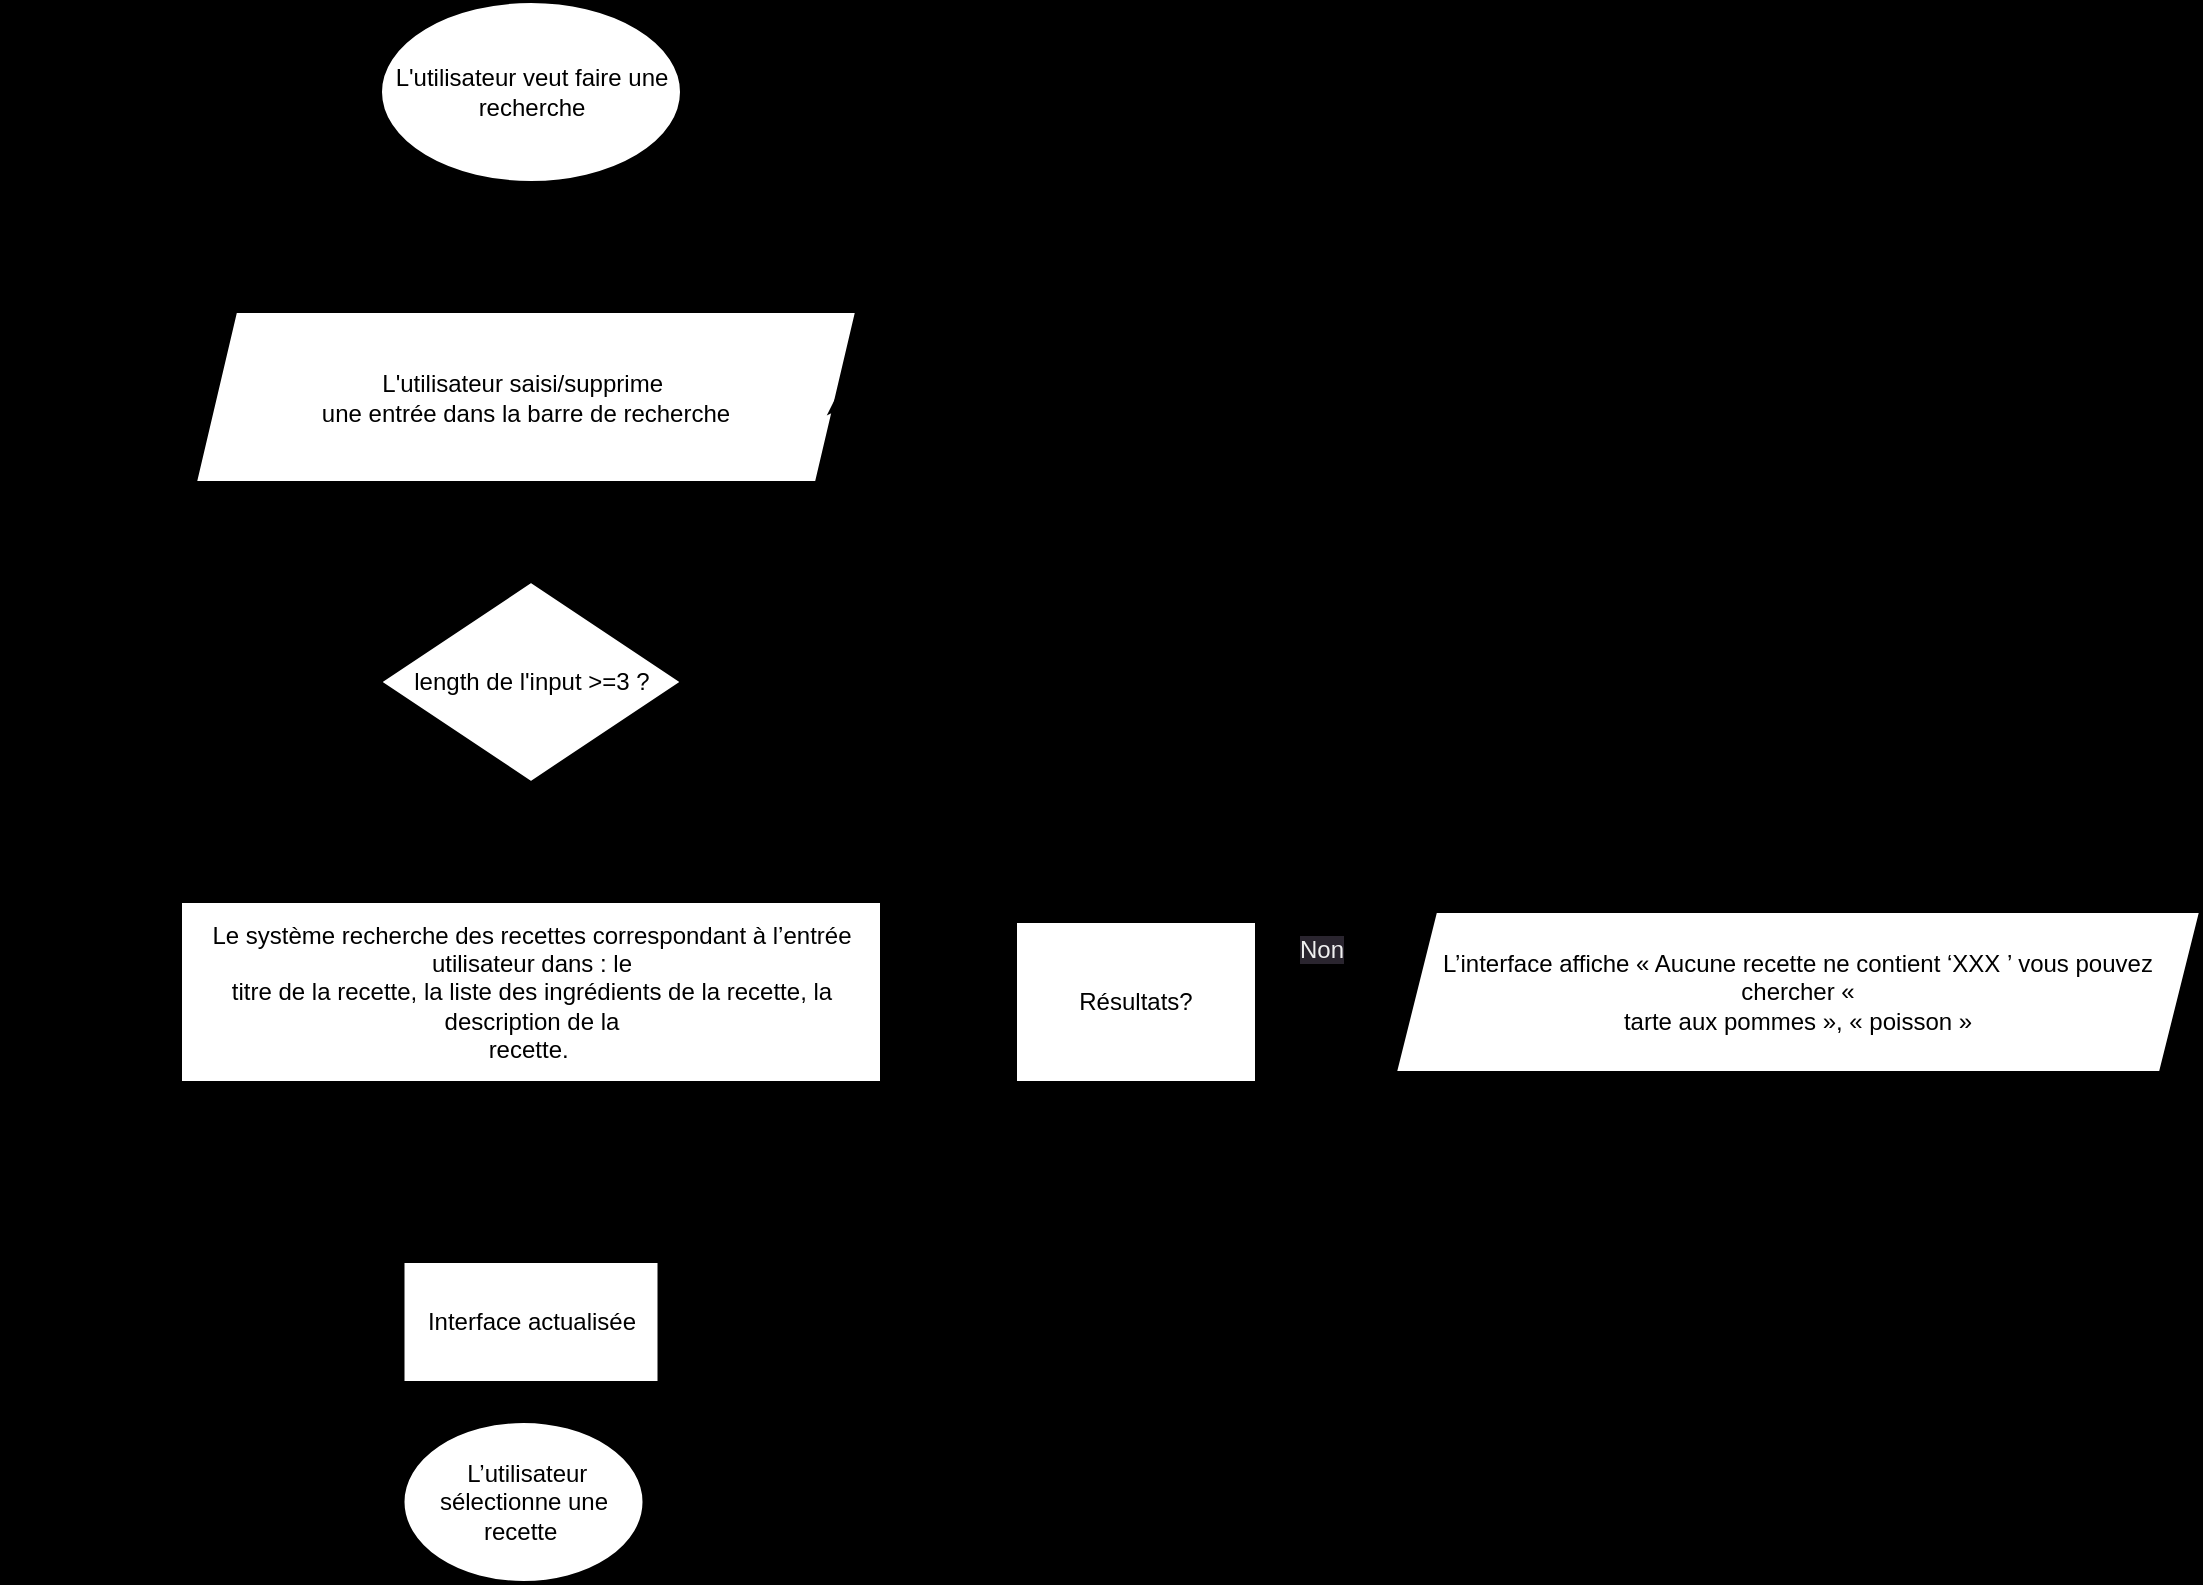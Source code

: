 <mxfile>
    <diagram id="Vuae4-gKB3dJjlCuo_AA" name="Page-1">
        <mxGraphModel dx="898" dy="490" grid="1" gridSize="10" guides="1" tooltips="1" connect="1" arrows="1" fold="1" page="1" pageScale="1" pageWidth="850" pageHeight="1100" background="#000000" math="0" shadow="0">
            <root>
                <mxCell id="0"/>
                <mxCell id="1" parent="0"/>
                <mxCell id="81" style="edgeStyle=orthogonalEdgeStyle;html=1;exitX=0.5;exitY=1;exitDx=0;exitDy=0;entryX=0.5;entryY=0;entryDx=0;entryDy=0;" parent="1" source="40" target="41" edge="1">
                    <mxGeometry relative="1" as="geometry"/>
                </mxCell>
                <mxCell id="40" value="L'utilisateur veut faire une recherche" style="ellipse;whiteSpace=wrap;html=1;" parent="1" vertex="1">
                    <mxGeometry x="362.5" y="10" width="150" height="90" as="geometry"/>
                </mxCell>
                <mxCell id="80" style="edgeStyle=orthogonalEdgeStyle;html=1;exitX=0.5;exitY=1;exitDx=0;exitDy=0;entryX=0.5;entryY=0;entryDx=0;entryDy=0;" parent="1" source="41" target="43" edge="1">
                    <mxGeometry relative="1" as="geometry">
                        <Array as="points">
                            <mxPoint x="440" y="250"/>
                            <mxPoint x="440" y="275"/>
                            <mxPoint x="438" y="275"/>
                        </Array>
                    </mxGeometry>
                </mxCell>
                <mxCell id="41" value="L'utilisateur saisi/supprime&amp;nbsp;&lt;br&gt;une entrée dans la barre de recherche" style="shape=parallelogram;perimeter=parallelogramPerimeter;whiteSpace=wrap;html=1;fixedSize=1;" parent="1" vertex="1">
                    <mxGeometry x="270" y="165" width="330" height="85" as="geometry"/>
                </mxCell>
                <mxCell id="83" style="edgeStyle=orthogonalEdgeStyle;html=1;exitX=0.5;exitY=1;exitDx=0;exitDy=0;entryX=0.5;entryY=0;entryDx=0;entryDy=0;" parent="1" source="43" target="51" edge="1">
                    <mxGeometry relative="1" as="geometry"/>
                </mxCell>
                <mxCell id="112" style="edgeStyle=orthogonalEdgeStyle;html=1;entryX=1;entryY=0.5;entryDx=0;entryDy=0;" edge="1" parent="1" source="43" target="41">
                    <mxGeometry relative="1" as="geometry"/>
                </mxCell>
                <mxCell id="43" value="length de l'input &amp;gt;=3 ?" style="rhombus;whiteSpace=wrap;html=1;" parent="1" vertex="1">
                    <mxGeometry x="362.5" y="300" width="150" height="100" as="geometry"/>
                </mxCell>
                <mxCell id="44" value="Non" style="text;html=1;align=center;verticalAlign=middle;resizable=0;points=[];autosize=1;" parent="1" vertex="1">
                    <mxGeometry x="512.5" y="290" width="50" height="30" as="geometry"/>
                </mxCell>
                <mxCell id="77" style="edgeStyle=orthogonalEdgeStyle;html=1;exitX=0.5;exitY=0;exitDx=0;exitDy=0;entryX=1;entryY=0.5;entryDx=0;entryDy=0;" parent="1" source="48" target="41" edge="1">
                    <mxGeometry relative="1" as="geometry">
                        <mxPoint x="880.429" y="200" as="targetPoint"/>
                        <Array as="points">
                            <mxPoint x="1071" y="208"/>
                        </Array>
                    </mxGeometry>
                </mxCell>
                <mxCell id="48" value="L’interface affiche « Aucune recette ne contient ‘XXX ’ vous pouvez chercher «&lt;br/&gt;tarte aux pommes », « poisson »" style="shape=parallelogram;perimeter=parallelogramPerimeter;whiteSpace=wrap;html=1;fixedSize=1;" parent="1" vertex="1">
                    <mxGeometry x="870" y="465" width="402" height="80" as="geometry"/>
                </mxCell>
                <mxCell id="50" value="Oui" style="text;html=1;align=center;verticalAlign=middle;whiteSpace=wrap;rounded=0;" parent="1" vertex="1">
                    <mxGeometry x="437.5" y="400" width="60" height="30" as="geometry"/>
                </mxCell>
                <mxCell id="91" style="edgeStyle=none;html=1;exitX=1;exitY=0.5;exitDx=0;exitDy=0;entryX=0;entryY=0.5;entryDx=0;entryDy=0;" parent="1" source="51" target="48" edge="1">
                    <mxGeometry relative="1" as="geometry"/>
                </mxCell>
                <mxCell id="111" style="edgeStyle=none;html=1;" edge="1" parent="1" source="51" target="56">
                    <mxGeometry relative="1" as="geometry"/>
                </mxCell>
                <mxCell id="51" value="Le système recherche des recettes correspondant à l’entrée utilisateur dans : le&lt;br/&gt;titre de la recette, la liste des ingrédients de la recette, la description de la&lt;br/&gt;recette.&amp;nbsp;" style="rounded=0;whiteSpace=wrap;html=1;" parent="1" vertex="1">
                    <mxGeometry x="262.5" y="460" width="350" height="90" as="geometry"/>
                </mxCell>
                <mxCell id="59" style="edgeStyle=none;html=1;exitX=0.5;exitY=1;exitDx=0;exitDy=0;entryX=0.5;entryY=0;entryDx=0;entryDy=0;" parent="1" source="56" edge="1">
                    <mxGeometry relative="1" as="geometry">
                        <mxPoint x="437.5" y="730" as="targetPoint"/>
                    </mxGeometry>
                </mxCell>
                <mxCell id="101" style="edgeStyle=orthogonalEdgeStyle;html=1;exitX=0;exitY=0.5;exitDx=0;exitDy=0;entryX=0;entryY=0.5;entryDx=0;entryDy=0;" parent="1" source="56" target="41" edge="1">
                    <mxGeometry relative="1" as="geometry">
                        <Array as="points">
                            <mxPoint x="180" y="670"/>
                            <mxPoint x="180" y="208"/>
                        </Array>
                    </mxGeometry>
                </mxCell>
                <mxCell id="56" value="Interface actualisée" style="rounded=0;whiteSpace=wrap;html=1;" parent="1" vertex="1">
                    <mxGeometry x="373.75" y="640" width="127.5" height="60" as="geometry"/>
                </mxCell>
                <mxCell id="71" value="&amp;nbsp;L’utilisateur sélectionne une recette&amp;nbsp;" style="ellipse;whiteSpace=wrap;html=1;" parent="1" vertex="1">
                    <mxGeometry x="373.75" y="720" width="120" height="80" as="geometry"/>
                </mxCell>
                <mxCell id="76" value="Scénario nominal&lt;br/&gt;" style="text;html=1;align=center;verticalAlign=middle;whiteSpace=wrap;rounded=0;" parent="1" vertex="1">
                    <mxGeometry x="467.5" y="110" width="60" height="30" as="geometry"/>
                </mxCell>
                <mxCell id="100" style="edgeStyle=orthogonalEdgeStyle;html=1;entryX=1;entryY=0.5;entryDx=0;entryDy=0;" parent="1" source="99" target="56" edge="1">
                    <mxGeometry relative="1" as="geometry">
                        <Array as="points">
                            <mxPoint x="640" y="510"/>
                            <mxPoint x="640" y="670"/>
                        </Array>
                    </mxGeometry>
                </mxCell>
                <mxCell id="99" value="Résultats?" style="whiteSpace=wrap;html=1;" parent="1" vertex="1">
                    <mxGeometry x="680" y="470" width="120" height="80" as="geometry"/>
                </mxCell>
                <mxCell id="108" value="Oui" style="text;strokeColor=none;align=center;fillColor=none;html=1;verticalAlign=middle;whiteSpace=wrap;rounded=0;" parent="1" vertex="1">
                    <mxGeometry x="640" y="600" width="60" height="30" as="geometry"/>
                </mxCell>
                <mxCell id="109" value="&lt;span style=&quot;color: rgb(240, 240, 240); font-family: Helvetica; font-size: 12px; font-style: normal; font-variant-ligatures: normal; font-variant-caps: normal; font-weight: 400; letter-spacing: normal; orphans: 2; text-align: center; text-indent: 0px; text-transform: none; widows: 2; word-spacing: 0px; -webkit-text-stroke-width: 0px; background-color: rgb(42, 37, 47); text-decoration-thickness: initial; text-decoration-style: initial; text-decoration-color: initial; float: none; display: inline !important;&quot;&gt;Non&lt;/span&gt;" style="text;whiteSpace=wrap;html=1;" vertex="1" parent="1">
                    <mxGeometry x="820" y="470" width="30" height="30" as="geometry"/>
                </mxCell>
            </root>
        </mxGraphModel>
    </diagram>
</mxfile>